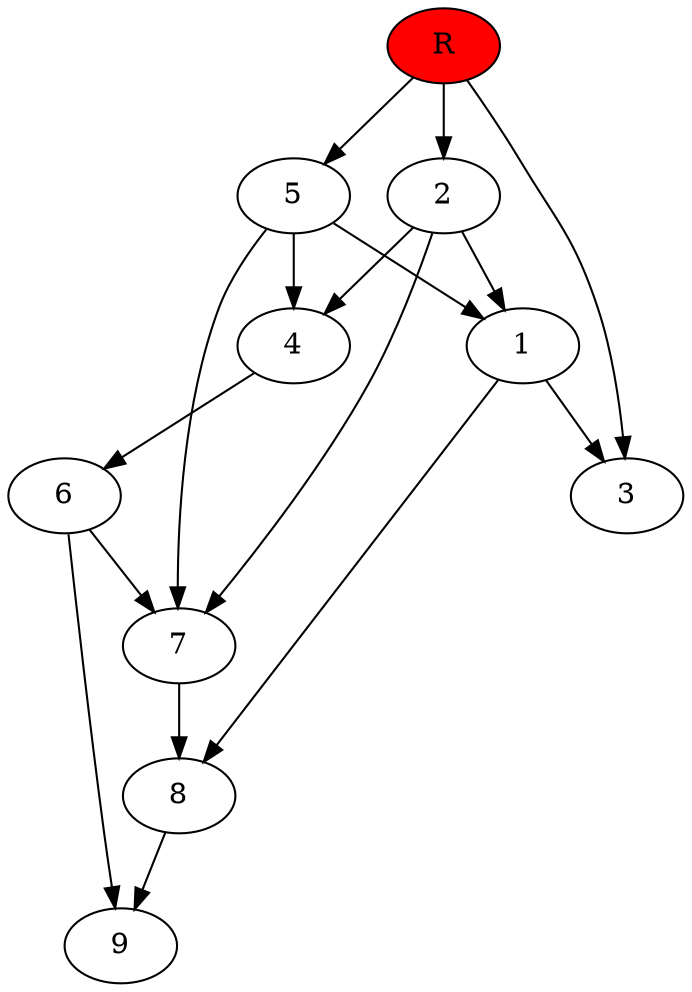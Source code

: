 digraph prb37557 {
	1
	2
	3
	4
	5
	6
	7
	8
	R [fillcolor="#ff0000" style=filled]
	1 -> 3
	1 -> 8
	2 -> 1
	2 -> 4
	2 -> 7
	4 -> 6
	5 -> 1
	5 -> 4
	5 -> 7
	6 -> 7
	6 -> 9
	7 -> 8
	8 -> 9
	R -> 2
	R -> 3
	R -> 5
}
